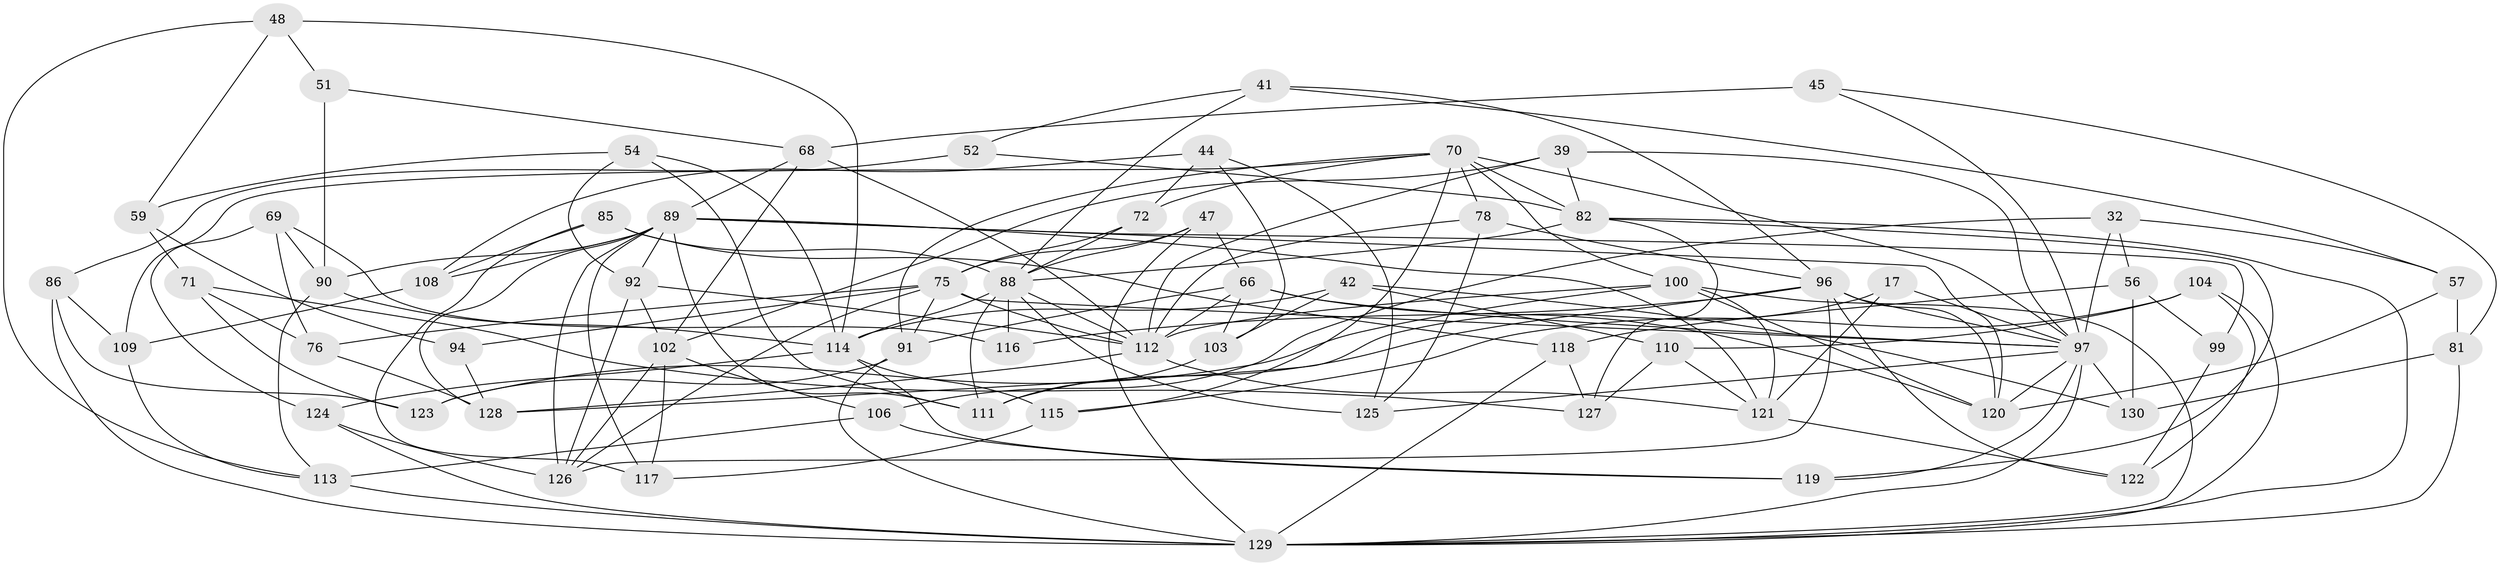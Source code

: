 // original degree distribution, {4: 1.0}
// Generated by graph-tools (version 1.1) at 2025/58/03/09/25 04:58:51]
// undirected, 65 vertices, 163 edges
graph export_dot {
graph [start="1"]
  node [color=gray90,style=filled];
  17;
  32;
  39;
  41;
  42;
  44;
  45;
  47;
  48;
  51;
  52;
  54;
  56;
  57;
  59;
  66 [super="+22+38"];
  68 [super="+29"];
  69;
  70 [super="+34"];
  71;
  72;
  75 [super="+23+55"];
  76;
  78;
  81;
  82 [super="+49+36"];
  85 [super="+50"];
  86;
  88 [super="+15+37+65+84"];
  89 [super="+20+79+83"];
  90 [super="+33"];
  91 [super="+25"];
  92 [super="+64"];
  94;
  96 [super="+61+77"];
  97 [super="+4+87+21+43+27+93"];
  99;
  100 [super="+14+58"];
  102 [super="+31"];
  103;
  104;
  106;
  108;
  109;
  110;
  111 [super="+80"];
  112 [super="+3+5+11+30"];
  113 [super="+62"];
  114 [super="+8"];
  115;
  116;
  117 [super="+60"];
  118;
  119;
  120 [super="+95+67"];
  121 [super="+7+28"];
  122 [super="+98"];
  123 [super="+73"];
  124 [super="+105"];
  125;
  126 [super="+101+107"];
  127;
  128 [super="+9+40"];
  129 [super="+12+35+74"];
  130;
  17 -- 128 [weight=2];
  17 -- 121;
  17 -- 97;
  32 -- 56;
  32 -- 106;
  32 -- 97;
  32 -- 57;
  39 -- 112;
  39 -- 102;
  39 -- 97;
  39 -- 82;
  41 -- 52;
  41 -- 57;
  41 -- 96;
  41 -- 88;
  42 -- 130;
  42 -- 110;
  42 -- 103;
  42 -- 114;
  44 -- 108;
  44 -- 103;
  44 -- 72;
  44 -- 125;
  45 -- 68 [weight=2];
  45 -- 81;
  45 -- 97;
  47 -- 75;
  47 -- 129;
  47 -- 88;
  47 -- 66;
  48 -- 59;
  48 -- 114;
  48 -- 51;
  48 -- 113;
  51 -- 68;
  51 -- 90 [weight=2];
  52 -- 82 [weight=2];
  52 -- 86;
  54 -- 59;
  54 -- 92;
  54 -- 114;
  54 -- 111;
  56 -- 99;
  56 -- 118;
  56 -- 130;
  57 -- 81;
  57 -- 120;
  59 -- 71;
  59 -- 94;
  66 -- 112 [weight=2];
  66 -- 91;
  66 -- 103;
  66 -- 120;
  66 -- 97 [weight=2];
  68 -- 112;
  68 -- 89;
  68 -- 102;
  69 -- 90;
  69 -- 116;
  69 -- 124;
  69 -- 76;
  70 -- 109;
  70 -- 72;
  70 -- 82;
  70 -- 115;
  70 -- 100;
  70 -- 91;
  70 -- 78;
  70 -- 97;
  71 -- 76;
  71 -- 127;
  71 -- 123;
  72 -- 88;
  72 -- 75;
  75 -- 94;
  75 -- 91;
  75 -- 97;
  75 -- 76;
  75 -- 112;
  75 -- 126;
  76 -- 128;
  78 -- 125;
  78 -- 112;
  78 -- 96;
  81 -- 130;
  81 -- 129;
  82 -- 129 [weight=2];
  82 -- 119;
  82 -- 88 [weight=2];
  82 -- 127;
  85 -- 108;
  85 -- 117 [weight=2];
  85 -- 88 [weight=2];
  85 -- 118;
  86 -- 123;
  86 -- 109;
  86 -- 129;
  88 -- 111;
  88 -- 114;
  88 -- 125;
  88 -- 112;
  88 -- 116;
  89 -- 99 [weight=2];
  89 -- 108;
  89 -- 128 [weight=2];
  89 -- 120;
  89 -- 121 [weight=2];
  89 -- 111;
  89 -- 117 [weight=2];
  89 -- 90;
  89 -- 92;
  89 -- 126 [weight=2];
  90 -- 113;
  90 -- 114;
  91 -- 123 [weight=2];
  91 -- 129;
  92 -- 112 [weight=2];
  92 -- 126;
  92 -- 102;
  94 -- 128 [weight=2];
  96 -- 116 [weight=2];
  96 -- 122 [weight=2];
  96 -- 126;
  96 -- 111 [weight=2];
  96 -- 120 [weight=2];
  96 -- 97 [weight=3];
  97 -- 125;
  97 -- 120;
  97 -- 119;
  97 -- 130;
  97 -- 129;
  99 -- 122;
  100 -- 120 [weight=4];
  100 -- 123 [weight=2];
  100 -- 112;
  100 -- 129;
  100 -- 121;
  102 -- 106;
  102 -- 126;
  102 -- 117;
  103 -- 111;
  104 -- 110;
  104 -- 115;
  104 -- 122;
  104 -- 129;
  106 -- 119;
  106 -- 113;
  108 -- 109;
  109 -- 113;
  110 -- 127;
  110 -- 121;
  112 -- 121;
  112 -- 128;
  113 -- 129 [weight=2];
  114 -- 115;
  114 -- 119;
  114 -- 124;
  115 -- 117;
  118 -- 129;
  118 -- 127;
  121 -- 122 [weight=2];
  124 -- 129 [weight=2];
  124 -- 126 [weight=2];
}
